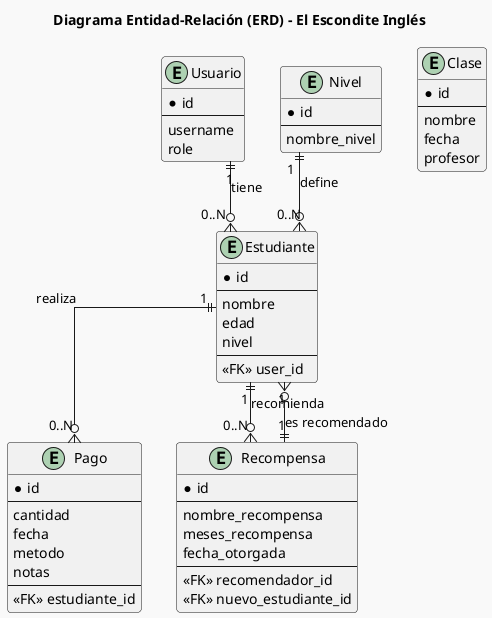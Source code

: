 @startuml
!theme mars

title Diagrama Entidad-Relación (ERD) - El Escondite Inglés

skinparam linetype ortho

entity "Usuario" as User {
    * id
    --
    username
    role
}

entity "Estudiante" as Student {
    * id
    --
    nombre
    edad
    nivel
    --
    <<FK>> user_id
}

entity "Nivel" as Level {
    * id
    --
    nombre_nivel
}

entity "Clase" as Class {
    * id
    --
    nombre
    fecha
    profesor
}

entity "Pago" as Payment {
    * id
    --
    cantidad
    fecha
    metodo
    notas
    --
    <<FK>> estudiante_id
}

entity "Recompensa" as Reward {
    * id
    --
    nombre_recompensa
    meses_recompensa
    fecha_otorgada
    --
    <<FK>> recomendador_id
    <<FK>> nuevo_estudiante_id
}

' Relaciones
User ||--o{ Student : "1" tiene "0..N"
Student ||--o{ Payment : "1" realiza "0..N"
Student ||--o{ Reward : "1" recomienda "0..N"
Student }o--|| Reward : "1" es recomendado "1"
Level ||--o{ Student : "1" define "0..N"

@enduml
